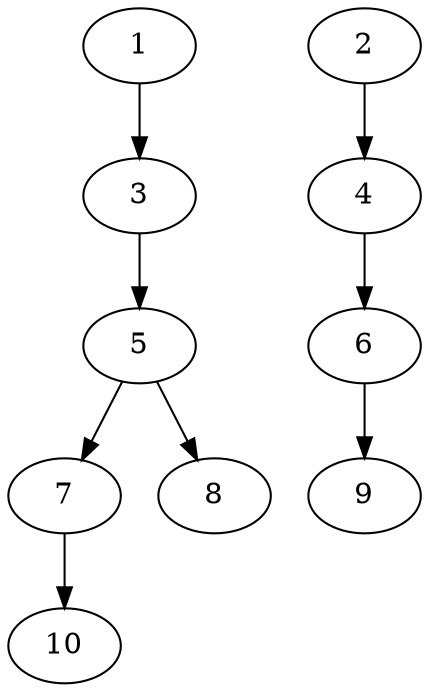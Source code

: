 // DAG automatically generated by daggen at Thu Oct  3 13:58:05 2019
// ./daggen --dot -n 10 --ccr 0.5 --fat 0.5 --regular 0.7 --density 0.5 --mindata 5242880 --maxdata 52428800 
digraph G {
  1 [size="65134592", alpha="0.03", expect_size="32567296"] 
  1 -> 3 [size ="32567296"]
  2 [size="49690624", alpha="0.06", expect_size="24845312"] 
  2 -> 4 [size ="24845312"]
  3 [size="37265408", alpha="0.12", expect_size="18632704"] 
  3 -> 5 [size ="18632704"]
  4 [size="15843328", alpha="0.10", expect_size="7921664"] 
  4 -> 6 [size ="7921664"]
  5 [size="98531328", alpha="0.18", expect_size="49265664"] 
  5 -> 7 [size ="49265664"]
  5 -> 8 [size ="49265664"]
  6 [size="80488448", alpha="0.12", expect_size="40244224"] 
  6 -> 9 [size ="40244224"]
  7 [size="74905600", alpha="0.01", expect_size="37452800"] 
  7 -> 10 [size ="37452800"]
  8 [size="61061120", alpha="0.13", expect_size="30530560"] 
  9 [size="23955456", alpha="0.13", expect_size="11977728"] 
  10 [size="34369536", alpha="0.08", expect_size="17184768"] 
}
